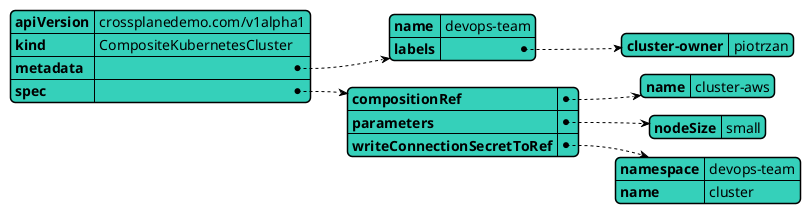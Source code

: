 @startyaml
<style>
yamlDiagram {
  BackGroundColor transparent
  node {
    BackGroundColor #35d0ba
  }
}
</style>
apiVersion: crossplanedemo.com/v1alpha1
kind: CompositeKubernetesCluster
metadata:
  name: devops-team
  labels:
    cluster-owner: piotrzan
spec:
  compositionRef:
    # Possible values cluster-google, cluster-azure, cluster-aws
    name: cluster-aws
  parameters:
    # Possible values small, medium, large
    nodeSize: small
    # version: "1.20"
    # minNodeCount: 2
  writeConnectionSecretToRef:
    namespace: devops-team
    name: cluster
@endyaml
